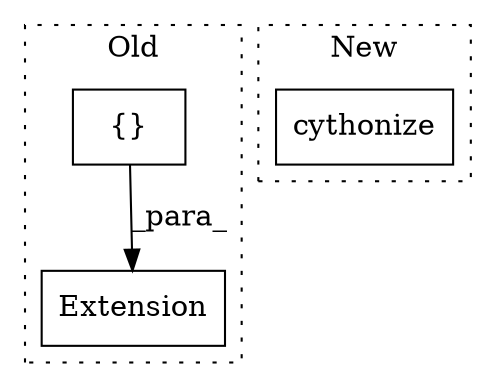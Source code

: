digraph G {
subgraph cluster0 {
1 [label="Extension" a="32" s="3094,3191" l="10,1" shape="box"];
3 [label="{}" a="4" s="3150,3190" l="1,1" shape="box"];
label = "Old";
style="dotted";
}
subgraph cluster1 {
2 [label="cythonize" a="32" s="3743,3764" l="10,1" shape="box"];
label = "New";
style="dotted";
}
3 -> 1 [label="_para_"];
}